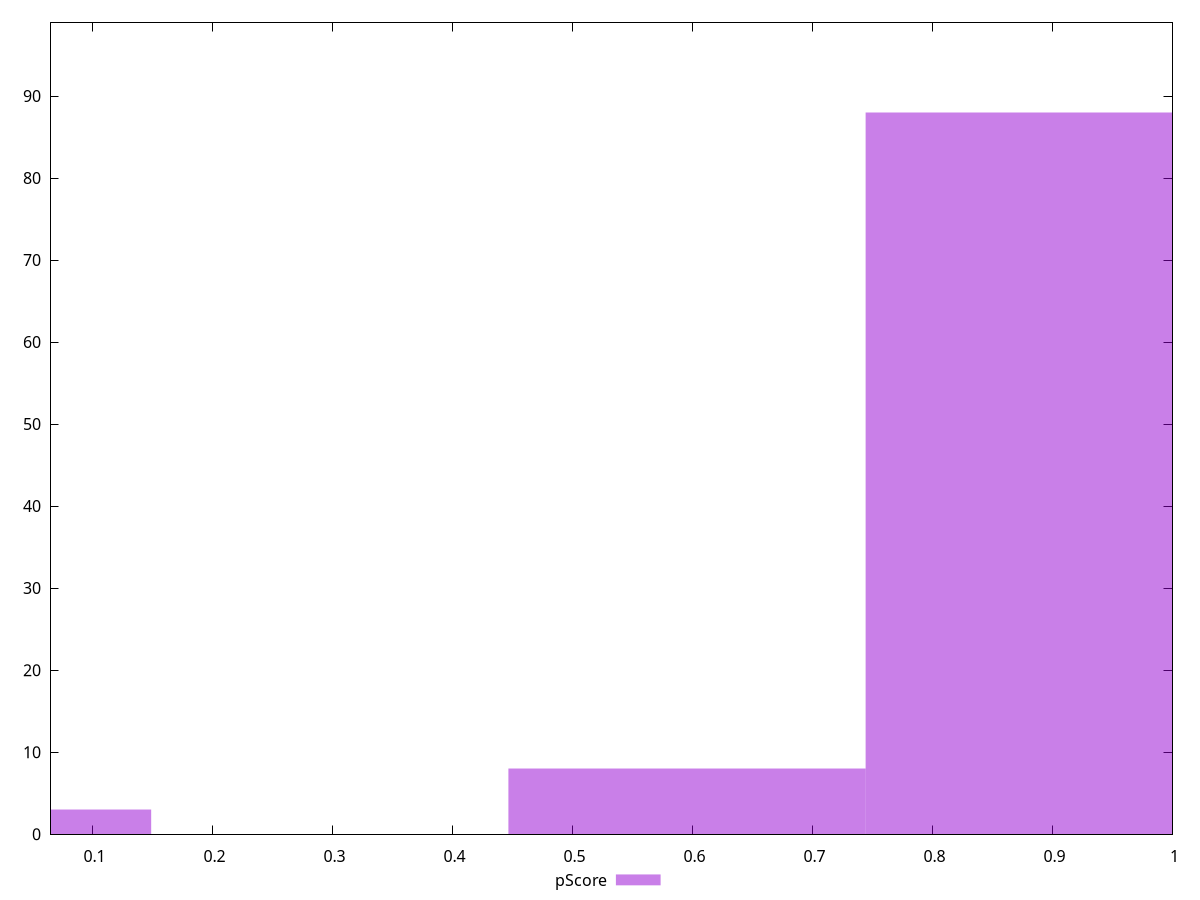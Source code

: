 reset

$pScore <<EOF
0 3
0.5954057209252767 8
0.8931085813879149 88
EOF

set key outside below
set boxwidth 0.29770286046263833
set xrange [0.0645345019595791:1]
set yrange [0:99]
set trange [0:99]
set style fill transparent solid 0.5 noborder
set terminal svg size 640, 490 enhanced background rgb 'white'
set output "report/report_00029_2021-02-24T13-36-40.390Z/total-blocking-time/samples/card/pScore/histogram.svg"

plot $pScore title "pScore" with boxes

reset
